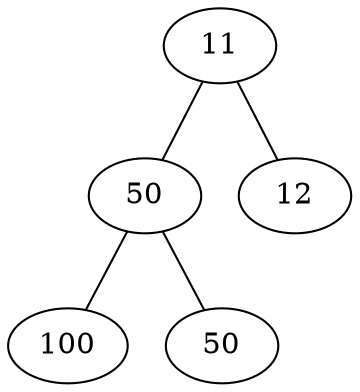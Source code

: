 graph "Remove Min Step 6"
{
	graph [ dpi = 300 ]; 
	n00 [label="11"];
	n01 [label="50"];
	n02 [label="12"];
	n03 [label="100"];
	n04 [label="50"];

	n00 -- n01;
	n00 -- n02;
	n01 -- n03;
	n01 -- n04;
}